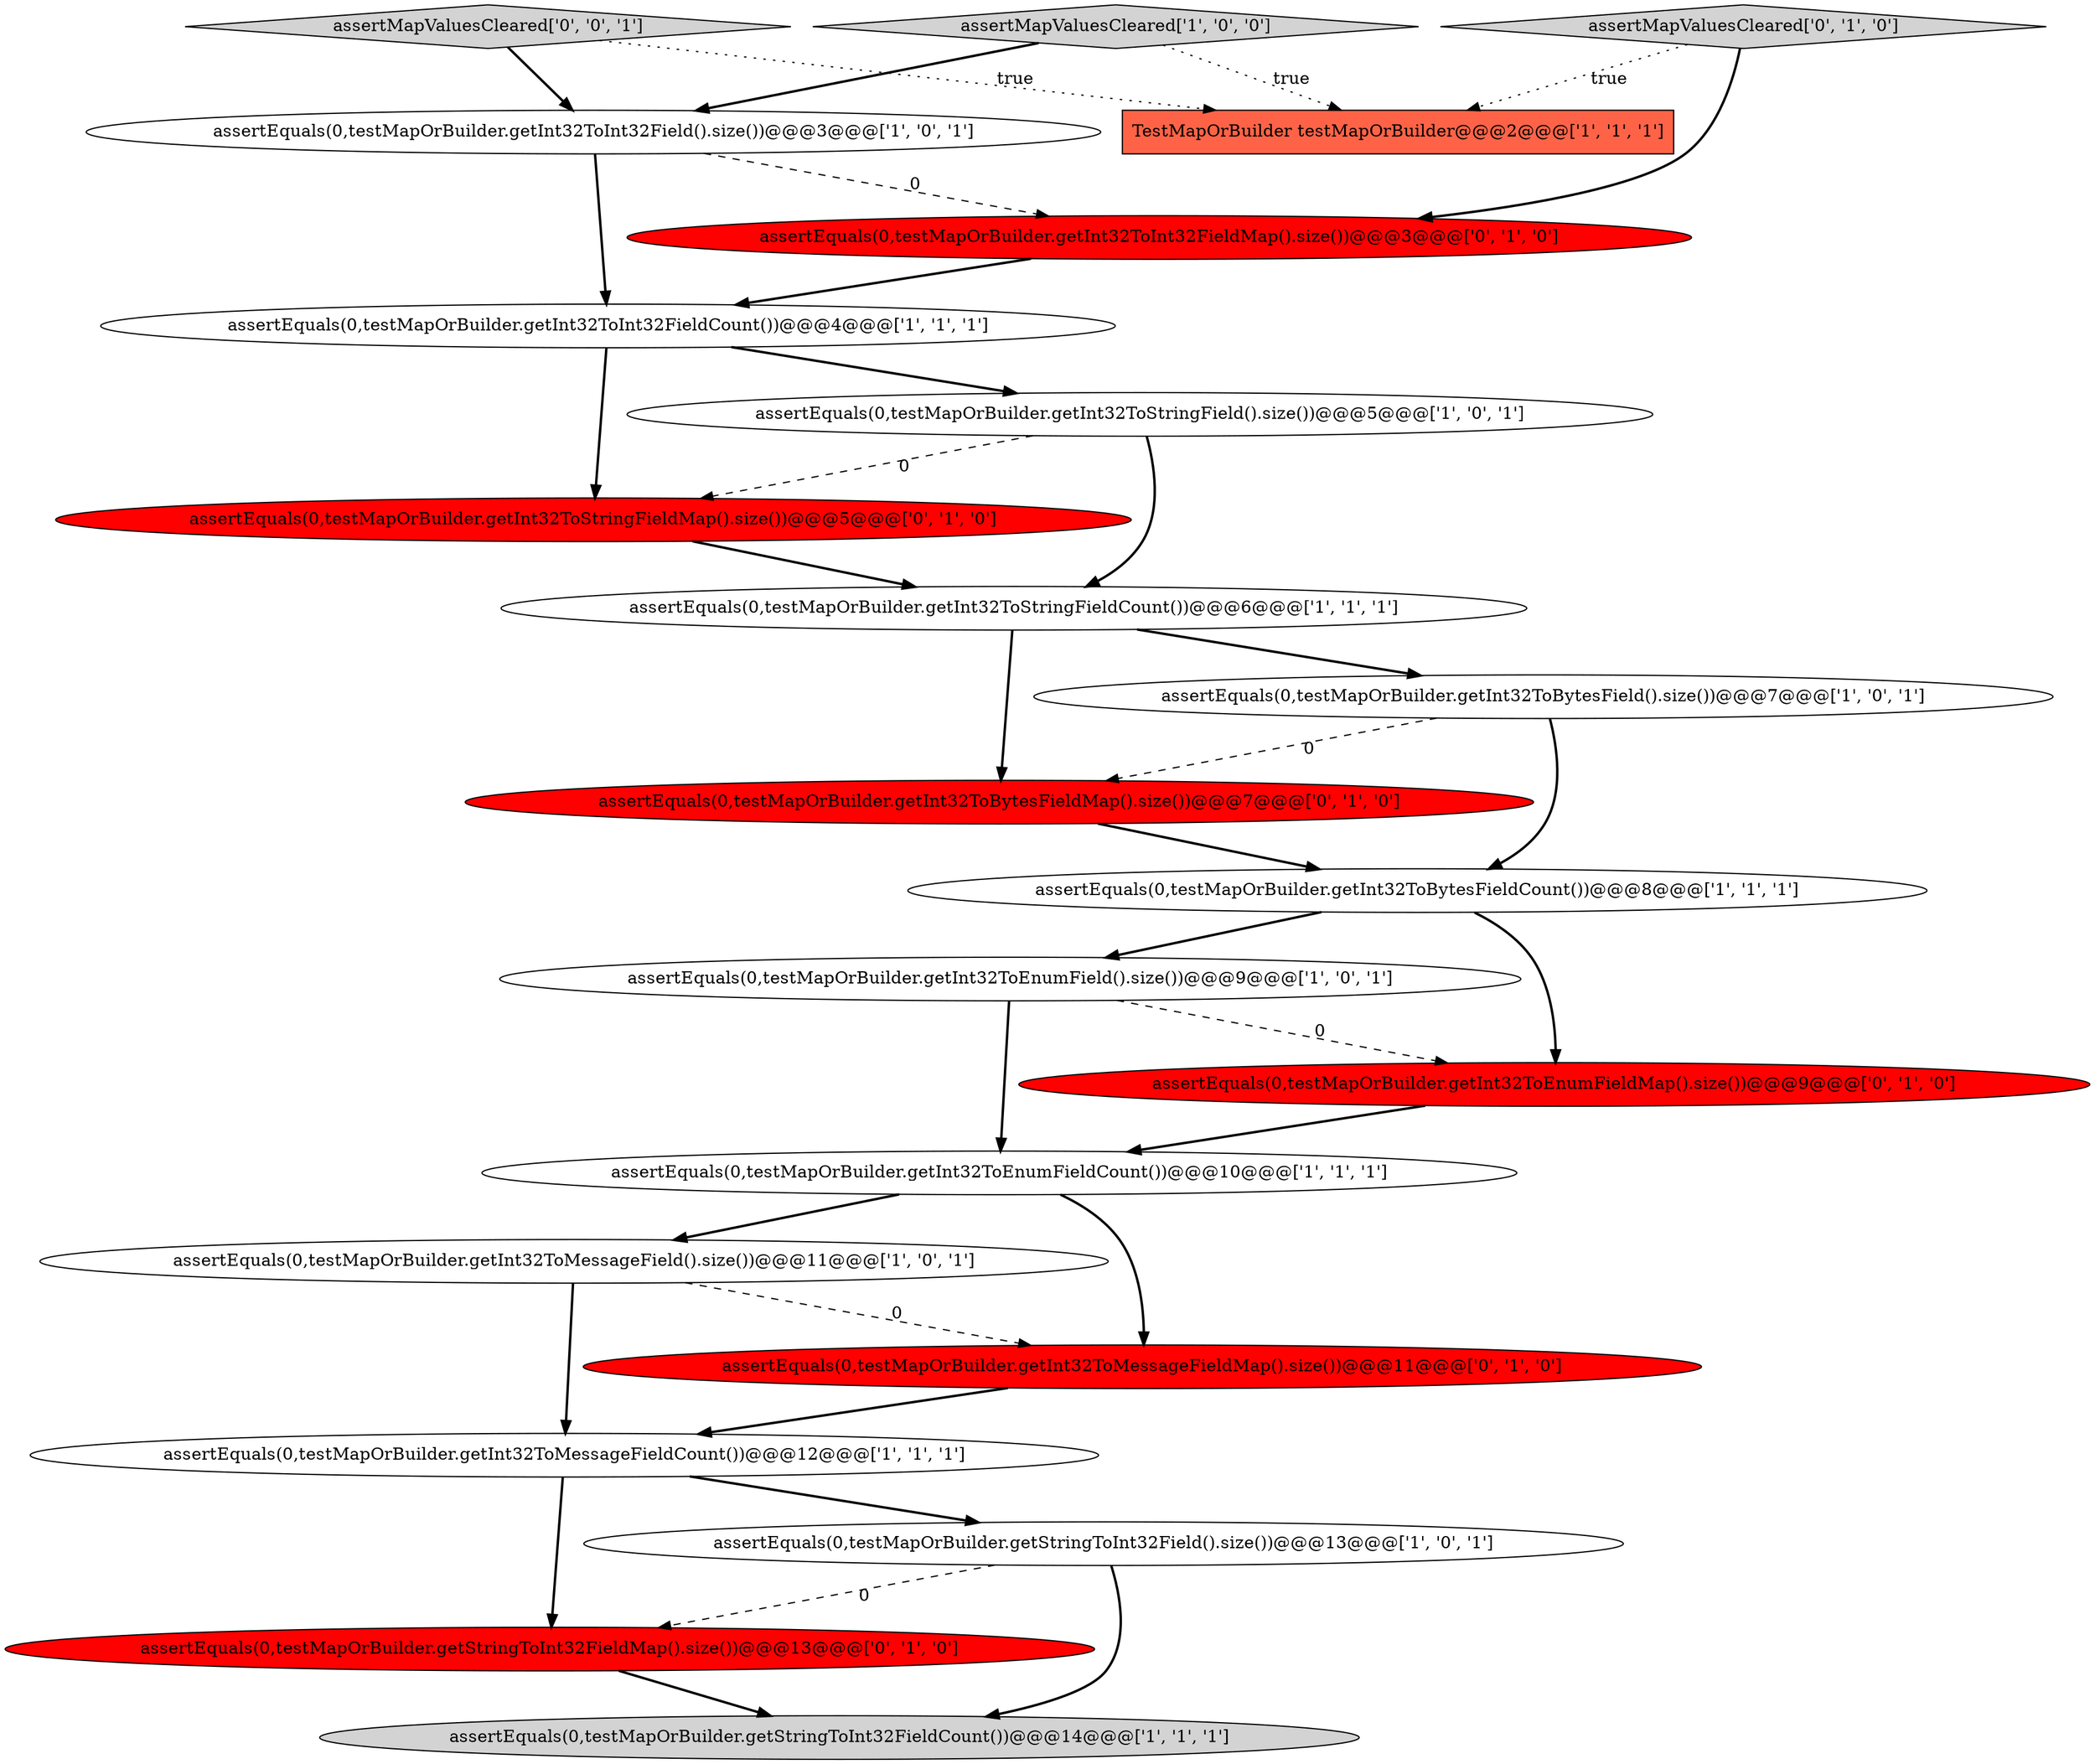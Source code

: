digraph {
20 [style = filled, label = "assertEquals(0,testMapOrBuilder.getStringToInt32FieldMap().size())@@@13@@@['0', '1', '0']", fillcolor = red, shape = ellipse image = "AAA1AAABBB2BBB"];
4 [style = filled, label = "assertEquals(0,testMapOrBuilder.getInt32ToMessageFieldCount())@@@12@@@['1', '1', '1']", fillcolor = white, shape = ellipse image = "AAA0AAABBB1BBB"];
6 [style = filled, label = "assertEquals(0,testMapOrBuilder.getStringToInt32FieldCount())@@@14@@@['1', '1', '1']", fillcolor = lightgray, shape = ellipse image = "AAA0AAABBB1BBB"];
1 [style = filled, label = "assertEquals(0,testMapOrBuilder.getInt32ToBytesFieldCount())@@@8@@@['1', '1', '1']", fillcolor = white, shape = ellipse image = "AAA0AAABBB1BBB"];
13 [style = filled, label = "assertEquals(0,testMapOrBuilder.getInt32ToEnumFieldCount())@@@10@@@['1', '1', '1']", fillcolor = white, shape = ellipse image = "AAA0AAABBB1BBB"];
17 [style = filled, label = "assertEquals(0,testMapOrBuilder.getInt32ToStringFieldMap().size())@@@5@@@['0', '1', '0']", fillcolor = red, shape = ellipse image = "AAA1AAABBB2BBB"];
7 [style = filled, label = "assertEquals(0,testMapOrBuilder.getInt32ToEnumField().size())@@@9@@@['1', '0', '1']", fillcolor = white, shape = ellipse image = "AAA0AAABBB1BBB"];
0 [style = filled, label = "assertEquals(0,testMapOrBuilder.getInt32ToStringFieldCount())@@@6@@@['1', '1', '1']", fillcolor = white, shape = ellipse image = "AAA0AAABBB1BBB"];
12 [style = filled, label = "assertEquals(0,testMapOrBuilder.getInt32ToMessageField().size())@@@11@@@['1', '0', '1']", fillcolor = white, shape = ellipse image = "AAA0AAABBB1BBB"];
8 [style = filled, label = "assertMapValuesCleared['1', '0', '0']", fillcolor = lightgray, shape = diamond image = "AAA0AAABBB1BBB"];
16 [style = filled, label = "assertEquals(0,testMapOrBuilder.getInt32ToBytesFieldMap().size())@@@7@@@['0', '1', '0']", fillcolor = red, shape = ellipse image = "AAA1AAABBB2BBB"];
9 [style = filled, label = "assertEquals(0,testMapOrBuilder.getInt32ToInt32Field().size())@@@3@@@['1', '0', '1']", fillcolor = white, shape = ellipse image = "AAA0AAABBB1BBB"];
14 [style = filled, label = "assertEquals(0,testMapOrBuilder.getInt32ToInt32FieldMap().size())@@@3@@@['0', '1', '0']", fillcolor = red, shape = ellipse image = "AAA1AAABBB2BBB"];
10 [style = filled, label = "assertEquals(0,testMapOrBuilder.getInt32ToBytesField().size())@@@7@@@['1', '0', '1']", fillcolor = white, shape = ellipse image = "AAA0AAABBB1BBB"];
15 [style = filled, label = "assertEquals(0,testMapOrBuilder.getInt32ToEnumFieldMap().size())@@@9@@@['0', '1', '0']", fillcolor = red, shape = ellipse image = "AAA1AAABBB2BBB"];
18 [style = filled, label = "assertEquals(0,testMapOrBuilder.getInt32ToMessageFieldMap().size())@@@11@@@['0', '1', '0']", fillcolor = red, shape = ellipse image = "AAA1AAABBB2BBB"];
5 [style = filled, label = "assertEquals(0,testMapOrBuilder.getStringToInt32Field().size())@@@13@@@['1', '0', '1']", fillcolor = white, shape = ellipse image = "AAA0AAABBB1BBB"];
11 [style = filled, label = "assertEquals(0,testMapOrBuilder.getInt32ToStringField().size())@@@5@@@['1', '0', '1']", fillcolor = white, shape = ellipse image = "AAA0AAABBB1BBB"];
19 [style = filled, label = "assertMapValuesCleared['0', '1', '0']", fillcolor = lightgray, shape = diamond image = "AAA0AAABBB2BBB"];
2 [style = filled, label = "TestMapOrBuilder testMapOrBuilder@@@2@@@['1', '1', '1']", fillcolor = tomato, shape = box image = "AAA0AAABBB1BBB"];
21 [style = filled, label = "assertMapValuesCleared['0', '0', '1']", fillcolor = lightgray, shape = diamond image = "AAA0AAABBB3BBB"];
3 [style = filled, label = "assertEquals(0,testMapOrBuilder.getInt32ToInt32FieldCount())@@@4@@@['1', '1', '1']", fillcolor = white, shape = ellipse image = "AAA0AAABBB1BBB"];
7->13 [style = bold, label=""];
14->3 [style = bold, label=""];
0->16 [style = bold, label=""];
15->13 [style = bold, label=""];
19->2 [style = dotted, label="true"];
8->2 [style = dotted, label="true"];
1->15 [style = bold, label=""];
3->11 [style = bold, label=""];
21->2 [style = dotted, label="true"];
11->17 [style = dashed, label="0"];
20->6 [style = bold, label=""];
1->7 [style = bold, label=""];
5->20 [style = dashed, label="0"];
0->10 [style = bold, label=""];
11->0 [style = bold, label=""];
21->9 [style = bold, label=""];
13->12 [style = bold, label=""];
17->0 [style = bold, label=""];
19->14 [style = bold, label=""];
5->6 [style = bold, label=""];
18->4 [style = bold, label=""];
12->4 [style = bold, label=""];
16->1 [style = bold, label=""];
9->14 [style = dashed, label="0"];
4->20 [style = bold, label=""];
8->9 [style = bold, label=""];
7->15 [style = dashed, label="0"];
9->3 [style = bold, label=""];
3->17 [style = bold, label=""];
12->18 [style = dashed, label="0"];
10->16 [style = dashed, label="0"];
10->1 [style = bold, label=""];
4->5 [style = bold, label=""];
13->18 [style = bold, label=""];
}
